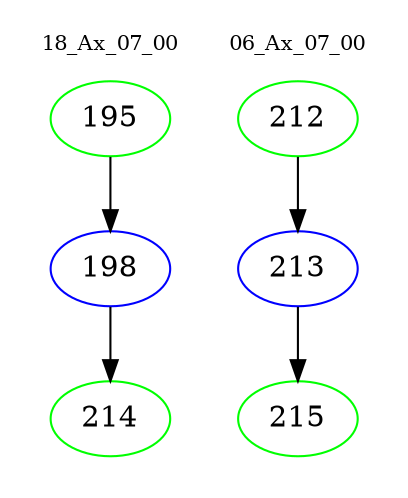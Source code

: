 digraph{
subgraph cluster_0 {
color = white
label = "18_Ax_07_00";
fontsize=10;
T0_195 [label="195", color="green"]
T0_195 -> T0_198 [color="black"]
T0_198 [label="198", color="blue"]
T0_198 -> T0_214 [color="black"]
T0_214 [label="214", color="green"]
}
subgraph cluster_1 {
color = white
label = "06_Ax_07_00";
fontsize=10;
T1_212 [label="212", color="green"]
T1_212 -> T1_213 [color="black"]
T1_213 [label="213", color="blue"]
T1_213 -> T1_215 [color="black"]
T1_215 [label="215", color="green"]
}
}
